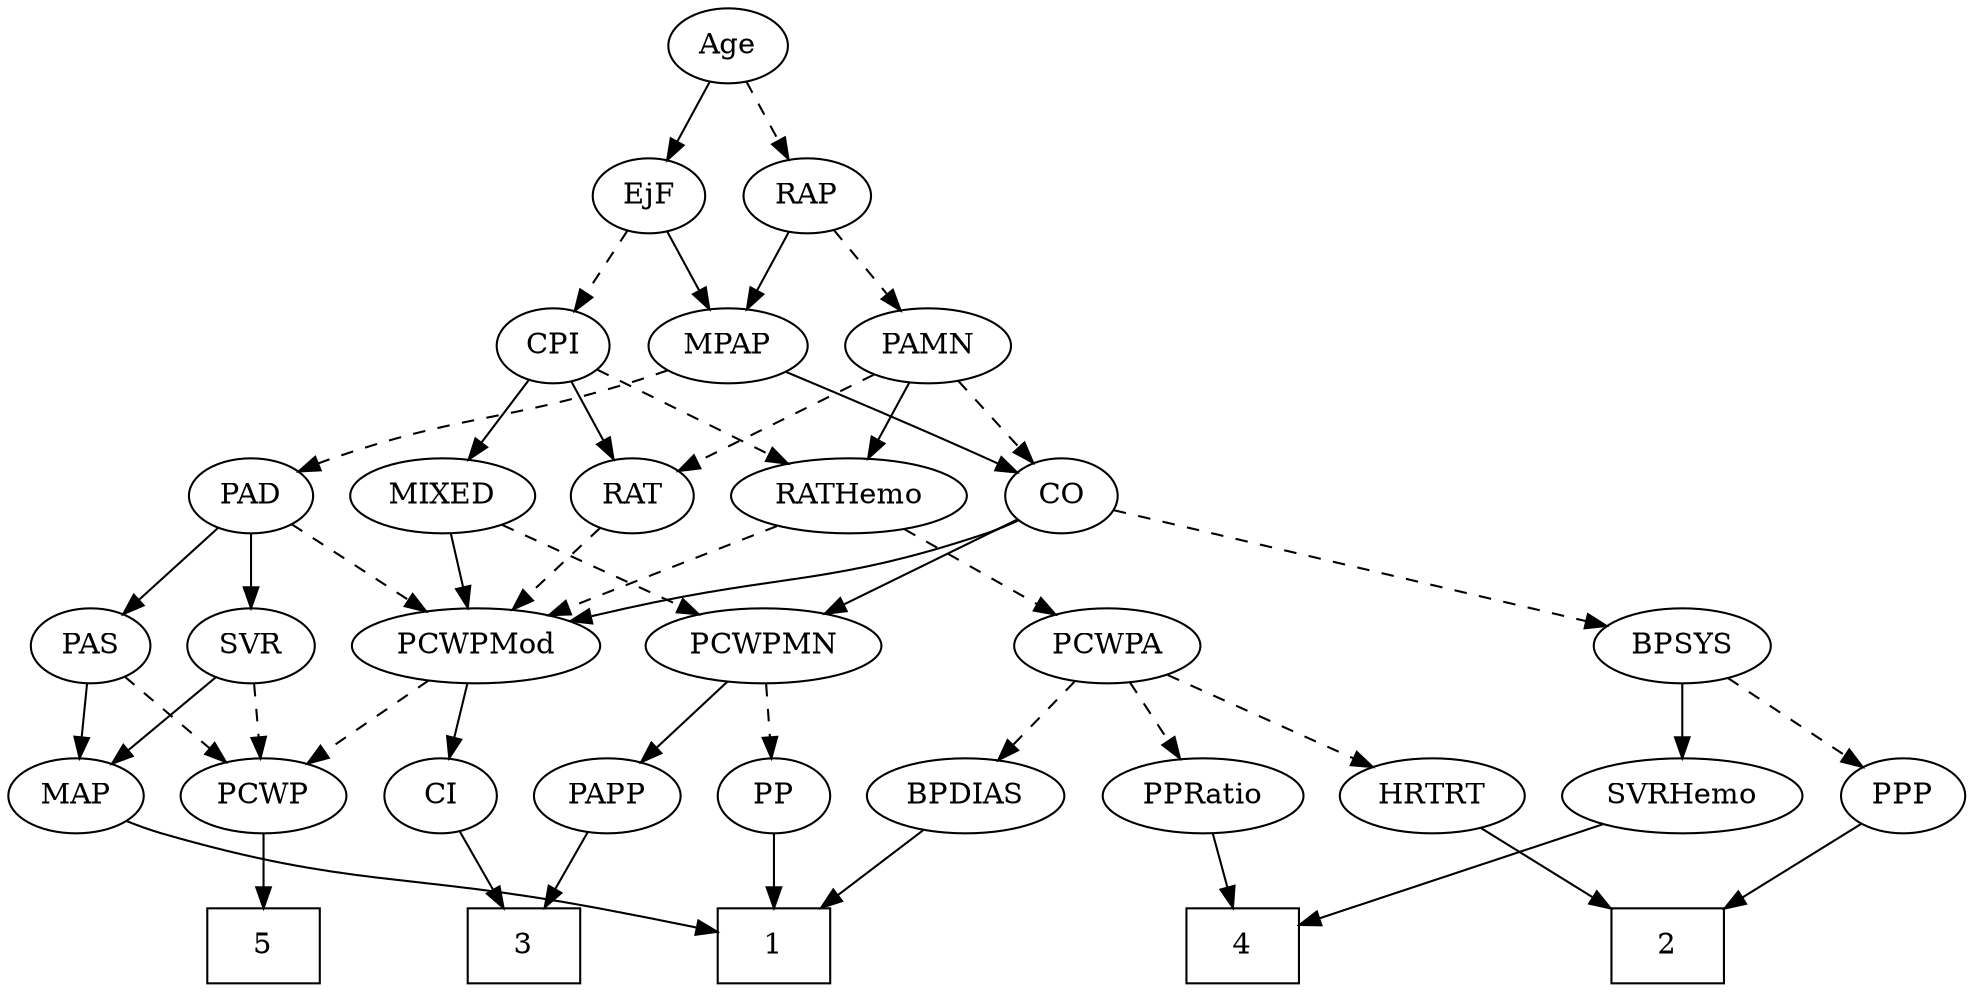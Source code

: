 strict digraph {
	graph [bb="0,0,862.59,468"];
	node [label="\N"];
	1	[height=0.5,
		pos="348.55,18",
		shape=box,
		width=0.75];
	2	[height=0.5,
		pos="592.55,18",
		shape=box,
		width=0.75];
	3	[height=0.5,
		pos="232.55,18",
		shape=box,
		width=0.75];
	4	[height=0.5,
		pos="722.55,18",
		shape=box,
		width=0.75];
	5	[height=0.5,
		pos="114.55,18",
		shape=box,
		width=0.75];
	Age	[height=0.5,
		pos="324.55,450",
		width=0.75];
	EjF	[height=0.5,
		pos="288.55,378",
		width=0.75];
	Age -> EjF	[pos="e,296.85,395.15 316.2,432.76 311.84,424.28 306.4,413.71 301.51,404.2",
		style=solid];
	RAP	[height=0.5,
		pos="361.55,378",
		width=0.77632];
	Age -> RAP	[pos="e,353.01,395.15 333.13,432.76 337.61,424.28 343.2,413.71 348.23,404.2",
		style=dashed];
	MPAP	[height=0.5,
		pos="325.55,306",
		width=0.97491];
	EjF -> MPAP	[pos="e,316.76,323.63 297.13,360.76 301.55,352.4 307.04,342.02 312.01,332.61",
		style=solid];
	CPI	[height=0.5,
		pos="245.55,306",
		width=0.75];
	EjF -> CPI	[pos="e,255.27,322.82 278.79,361.12 273.4,352.34 266.59,341.26 260.55,331.42",
		style=dashed];
	RAP -> MPAP	[pos="e,334.1,323.63 353.2,360.76 348.9,352.4 343.56,342.02 338.72,332.61",
		style=solid];
	PAMN	[height=0.5,
		pos="414.55,306",
		width=1.011];
	RAP -> PAMN	[pos="e,402.45,322.98 373.31,361.46 380.08,352.53 388.72,341.11 396.35,331.04",
		style=dashed];
	MIXED	[height=0.5,
		pos="196.55,234",
		width=1.1193];
	PCWPMod	[height=0.5,
		pos="207.55,162",
		width=1.4443];
	MIXED -> PCWPMod	[pos="e,204.86,180.1 199.27,215.7 200.48,207.98 201.94,198.71 203.29,190.11",
		style=solid];
	PCWPMN	[height=0.5,
		pos="329.55,162",
		width=1.3902];
	MIXED -> PCWPMN	[pos="e,302.35,177.31 221.56,219.83 241.8,209.18 270.57,194.04 293.33,182.06",
		style=dashed];
	PAD	[height=0.5,
		pos="109.55,234",
		width=0.79437];
	MPAP -> PAD	[pos="e,131.81,245.67 298.72,294.11 293.09,291.98 287.15,289.83 281.55,288 222.93,268.86 205.65,272.66 147.55,252 145.44,251.25 143.3,\
250.44 141.14,249.58",
		style=dashed];
	CO	[height=0.5,
		pos="471.55,234",
		width=0.75];
	MPAP -> CO	[pos="e,449.99,245.33 350.31,293.13 375.24,281.17 413.74,262.71 440.65,249.81",
		style=solid];
	BPSYS	[height=0.5,
		pos="717.55,162",
		width=1.0471];
	SVRHemo	[height=0.5,
		pos="812.55,90",
		width=1.3902];
	BPSYS -> SVRHemo	[pos="e,791.57,106.46 737.23,146.5 750.5,136.72 768.23,123.65 783.16,112.65",
		style=solid];
	PPP	[height=0.5,
		pos="717.55,90",
		width=0.75];
	BPSYS -> PPP	[pos="e,717.55,108.1 717.55,143.7 717.55,135.98 717.55,126.71 717.55,118.11",
		style=dashed];
	PAS	[height=0.5,
		pos="36.547,162",
		width=0.75];
	PAD -> PAS	[pos="e,51.404,177.25 94.422,218.5 84.174,208.67 70.456,195.52 58.948,184.48",
		style=solid];
	SVR	[height=0.5,
		pos="109.55,162",
		width=0.77632];
	PAD -> SVR	[pos="e,109.55,180.1 109.55,215.7 109.55,207.98 109.55,198.71 109.55,190.11",
		style=solid];
	PAD -> PCWPMod	[pos="e,185.78,178.55 127.98,219.83 141.83,209.94 161.1,196.18 177.21,184.67",
		style=dashed];
	CO -> BPSYS	[pos="e,685.86,172.02 496.03,226.03 538.08,214.07 624.43,189.5 676.02,174.82",
		style=dashed];
	CO -> PCWPMod	[pos="e,246.79,173.91 450.94,222.29 445.99,219.99 440.65,217.74 435.55,216 364.49,191.82 343.47,197.78 270.55,180 265.97,178.88 261.22,\
177.68 256.48,176.45",
		style=solid];
	CO -> PCWPMN	[pos="e,357.82,176.94 450.29,222.52 428.28,211.67 393.46,194.5 366.85,181.39",
		style=solid];
	MAP	[height=0.5,
		pos="30.547,90",
		width=0.84854];
	PAS -> MAP	[pos="e,32.013,108.1 35.064,143.7 34.403,135.98 33.608,126.71 32.871,118.11",
		style=solid];
	PCWP	[height=0.5,
		pos="114.55,90",
		width=0.97491];
	PAS -> PCWP	[pos="e,97.819,106.01 51.958,147.17 62.811,137.43 77.568,124.19 90.027,113.01",
		style=dashed];
	PAMN -> CO	[pos="e,459.06,250.34 427.48,289.12 434.87,280.04 444.28,268.49 452.5,258.39",
		style=dashed];
	RATHemo	[height=0.5,
		pos="377.55,234",
		width=1.3721];
	PAMN -> RATHemo	[pos="e,386.51,251.96 405.78,288.41 401.46,280.25 396.16,270.22 391.32,261.07",
		style=solid];
	RAT	[height=0.5,
		pos="282.55,234",
		width=0.75827];
	PAMN -> RAT	[pos="e,303.24,245.97 390.64,292.32 368.61,280.64 335.82,263.25 312.14,250.69",
		style=dashed];
	RATHemo -> PCWPMod	[pos="e,239.82,176.29 345.97,220 318.68,208.76 279.03,192.43 249.15,180.13",
		style=dashed];
	PCWPA	[height=0.5,
		pos="440.55,162",
		width=1.1555];
	RATHemo -> PCWPA	[pos="e,426.01,179.15 392.16,216.76 400.19,207.84 410.3,196.61 419.2,186.72",
		style=dashed];
	CPI -> MIXED	[pos="e,208.07,251.47 234.67,289.46 228.57,280.74 220.81,269.65 213.88,259.76",
		style=solid];
	CPI -> RATHemo	[pos="e,350.68,249.25 266.17,294.06 286.36,283.36 317.53,266.83 341.76,253.98",
		style=dashed];
	CPI -> RAT	[pos="e,274.01,251.15 254.13,288.76 258.61,280.28 264.2,269.71 269.23,260.2",
		style=solid];
	RAT -> PCWPMod	[pos="e,224.8,179.1 267.37,218.83 257.26,209.4 243.74,196.78 232.11,185.93",
		style=dashed];
	SVR -> MAP	[pos="e,46.781,105.38 93.56,146.83 82.285,136.84 66.99,123.29 54.293,112.04",
		style=solid];
	SVR -> PCWP	[pos="e,113.33,108.1 110.78,143.7 111.33,135.98 112,126.71 112.61,118.11",
		style=dashed];
	PCWPMod -> PCWP	[pos="e,133.55,105.3 186.91,145.46 173.58,135.43 156.09,122.27 141.64,111.4",
		style=dashed];
	CI	[height=0.5,
		pos="194.55,90",
		width=0.75];
	PCWPMod -> CI	[pos="e,197.72,108.1 204.33,143.7 202.9,135.98 201.18,126.71 199.58,118.11",
		style=solid];
	BPDIAS	[height=0.5,
		pos="435.55,90",
		width=1.1735];
	PCWPA -> BPDIAS	[pos="e,436.77,108.1 439.31,143.7 438.76,135.98 438.1,126.71 437.48,118.11",
		style=dashed];
	PPRatio	[height=0.5,
		pos="632.55,90",
		width=1.1013];
	PCWPA -> PPRatio	[pos="e,602.72,101.87 471.4,149.75 504.44,137.71 556.97,118.55 593.02,105.41",
		style=dashed];
	HRTRT	[height=0.5,
		pos="535.55,90",
		width=1.1013];
	PCWPA -> HRTRT	[pos="e,515.43,105.82 460.69,146.15 474.17,136.22 492.1,123.01 507.04,112.01",
		style=dashed];
	PP	[height=0.5,
		pos="348.55,90",
		width=0.75];
	PCWPMN -> PP	[pos="e,343.99,107.79 334.15,144.05 336.29,136.14 338.9,126.54 341.3,117.69",
		style=dashed];
	PAPP	[height=0.5,
		pos="271.55,90",
		width=0.88464];
	PCWPMN -> PAPP	[pos="e,284.4,106.51 315.8,144.41 308.37,135.44 299.07,124.21 290.91,114.37",
		style=solid];
	SVRHemo -> 4	[pos="e,744.68,36.211 792.57,73.465 780.82,64.325 765.73,52.589 752.57,42.354",
		style=solid];
	BPDIAS -> 1	[pos="e,369.83,36.127 416.67,73.811 405.35,64.707 390.73,52.937 377.93,42.639",
		style=solid];
	MAP -> 1	[pos="e,321.19,25.023 53.916,78.044 59.296,75.811 65.054,73.645 70.547,72 156.23,46.35 180.79,53.298 268.55,36 282.53,33.243 297.86,30.033 \
311.31,27.15",
		style=solid];
	PP -> 1	[pos="e,348.55,36.104 348.55,71.697 348.55,63.983 348.55,54.712 348.55,46.112",
		style=solid];
	PPP -> 2	[pos="e,619.58,34.136 697.46,77.753 678.9,67.359 650.89,51.674 628.48,39.123",
		style=solid];
	PPRatio -> 4	[pos="e,700.64,36.04 651.63,74.155 663.51,64.916 679.05,52.834 692.55,42.334",
		style=solid];
	PCWP -> 5	[pos="e,114.55,36.104 114.55,71.697 114.55,63.983 114.55,54.712 114.55,46.112",
		style=solid];
	CI -> 3	[pos="e,223.25,36.124 203.36,72.765 207.83,64.525 213.38,54.317 218.42,45.016",
		style=solid];
	PAPP -> 3	[pos="e,242.27,36.447 262.3,72.411 257.78,64.285 252.22,54.307 247.14,45.184",
		style=solid];
	HRTRT -> 2	[pos="e,578.6,36.124 548.77,72.765 555.69,64.268 564.31,53.677 572.07,44.146",
		style=solid];
}
